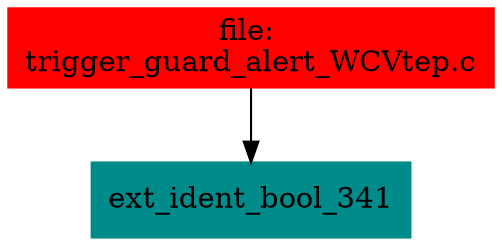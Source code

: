 digraph G {
node [shape=box]

0 [label="file: 
trigger_guard_alert_WCVtep.c",color=red, style=filled]
1 [label="ext_ident_bool_341",color=cyan4, style=filled]
0 -> 1


}

